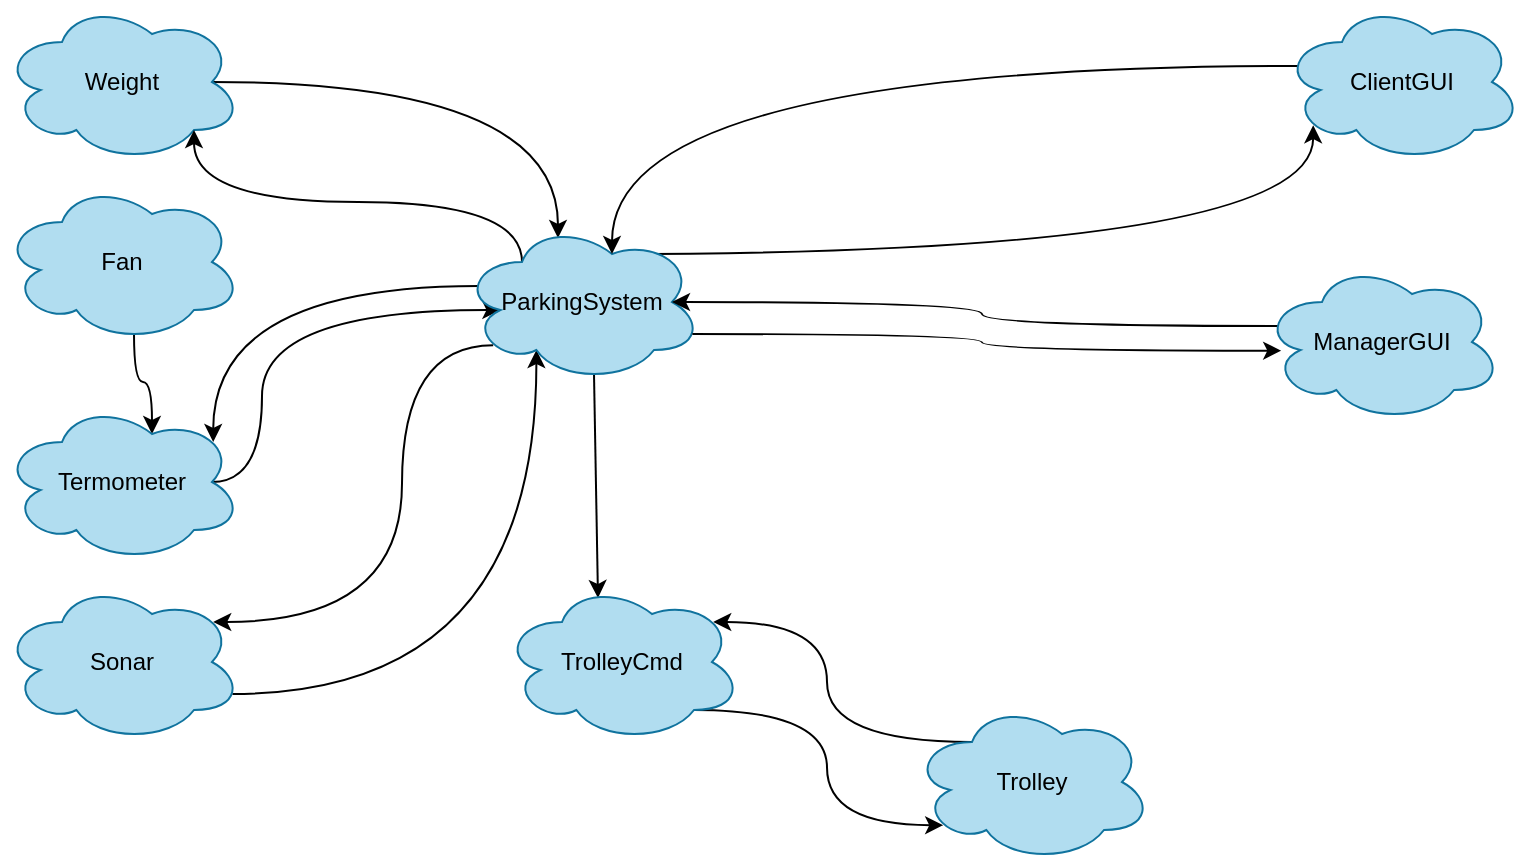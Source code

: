 <mxfile version="15.4.0" type="device"><diagram id="EdiDwyDIRHa2VZC-OQ1E" name="Pagina-1"><mxGraphModel dx="1422" dy="862" grid="1" gridSize="10" guides="1" tooltips="1" connect="1" arrows="1" fold="1" page="1" pageScale="1" pageWidth="827" pageHeight="1169" math="0" shadow="0"><root><mxCell id="0"/><mxCell id="1" parent="0"/><mxCell id="plelvgjtoqfA7Sm3AskP-1" style="edgeStyle=orthogonalEdgeStyle;curved=1;rounded=0;orthogonalLoop=1;jettySize=auto;html=1;exitX=0.25;exitY=0.25;exitDx=0;exitDy=0;exitPerimeter=0;entryX=0.88;entryY=0.25;entryDx=0;entryDy=0;entryPerimeter=0;" parent="1" source="plelvgjtoqfA7Sm3AskP-2" target="plelvgjtoqfA7Sm3AskP-18" edge="1"><mxGeometry relative="1" as="geometry"/></mxCell><mxCell id="plelvgjtoqfA7Sm3AskP-2" value="Trolley" style="ellipse;shape=cloud;whiteSpace=wrap;html=1;fillColor=#b1ddf0;strokeColor=#10739e;" parent="1" vertex="1"><mxGeometry x="485" y="420" width="120" height="80" as="geometry"/></mxCell><mxCell id="plelvgjtoqfA7Sm3AskP-3" style="edgeStyle=orthogonalEdgeStyle;curved=1;rounded=0;orthogonalLoop=1;jettySize=auto;html=1;exitX=0.96;exitY=0.7;exitDx=0;exitDy=0;exitPerimeter=0;entryX=0.31;entryY=0.8;entryDx=0;entryDy=0;entryPerimeter=0;" parent="1" source="plelvgjtoqfA7Sm3AskP-4" target="plelvgjtoqfA7Sm3AskP-14" edge="1"><mxGeometry relative="1" as="geometry"><Array as="points"><mxPoint x="297" y="416"/></Array></mxGeometry></mxCell><mxCell id="plelvgjtoqfA7Sm3AskP-4" value="Sonar" style="ellipse;shape=cloud;whiteSpace=wrap;html=1;fillColor=#b1ddf0;strokeColor=#10739e;" parent="1" vertex="1"><mxGeometry x="30" y="360" width="120" height="80" as="geometry"/></mxCell><mxCell id="plelvgjtoqfA7Sm3AskP-6" style="edgeStyle=orthogonalEdgeStyle;curved=1;rounded=0;orthogonalLoop=1;jettySize=auto;html=1;exitX=0.55;exitY=0.95;exitDx=0;exitDy=0;exitPerimeter=0;entryX=0.625;entryY=0.2;entryDx=0;entryDy=0;entryPerimeter=0;" parent="1" source="plelvgjtoqfA7Sm3AskP-7" target="plelvgjtoqfA7Sm3AskP-9" edge="1"><mxGeometry relative="1" as="geometry"/></mxCell><mxCell id="plelvgjtoqfA7Sm3AskP-7" value="Fan" style="ellipse;shape=cloud;whiteSpace=wrap;html=1;fillColor=#b1ddf0;strokeColor=#10739e;" parent="1" vertex="1"><mxGeometry x="30" y="160" width="120" height="80" as="geometry"/></mxCell><mxCell id="plelvgjtoqfA7Sm3AskP-8" style="edgeStyle=orthogonalEdgeStyle;curved=1;rounded=0;orthogonalLoop=1;jettySize=auto;html=1;exitX=0.875;exitY=0.5;exitDx=0;exitDy=0;exitPerimeter=0;entryX=0.16;entryY=0.55;entryDx=0;entryDy=0;entryPerimeter=0;" parent="1" source="plelvgjtoqfA7Sm3AskP-9" target="plelvgjtoqfA7Sm3AskP-14" edge="1"><mxGeometry relative="1" as="geometry"><Array as="points"><mxPoint x="160" y="310"/><mxPoint x="160" y="224"/></Array></mxGeometry></mxCell><mxCell id="plelvgjtoqfA7Sm3AskP-9" value="Termometer" style="ellipse;shape=cloud;whiteSpace=wrap;html=1;fillColor=#b1ddf0;strokeColor=#10739e;" parent="1" vertex="1"><mxGeometry x="30" y="270" width="120" height="80" as="geometry"/></mxCell><mxCell id="plelvgjtoqfA7Sm3AskP-10" style="edgeStyle=orthogonalEdgeStyle;rounded=0;orthogonalLoop=1;jettySize=auto;html=1;exitX=0.875;exitY=0.5;exitDx=0;exitDy=0;exitPerimeter=0;entryX=0.4;entryY=0.1;entryDx=0;entryDy=0;entryPerimeter=0;curved=1;" parent="1" source="plelvgjtoqfA7Sm3AskP-11" target="plelvgjtoqfA7Sm3AskP-14" edge="1"><mxGeometry relative="1" as="geometry"/></mxCell><mxCell id="plelvgjtoqfA7Sm3AskP-11" value="Weight" style="ellipse;shape=cloud;whiteSpace=wrap;html=1;fillColor=#b1ddf0;strokeColor=#10739e;" parent="1" vertex="1"><mxGeometry x="30" y="70" width="120" height="80" as="geometry"/></mxCell><mxCell id="plelvgjtoqfA7Sm3AskP-12" style="edgeStyle=none;rounded=0;orthogonalLoop=1;jettySize=auto;html=1;exitX=0.55;exitY=0.95;exitDx=0;exitDy=0;exitPerimeter=0;entryX=0.4;entryY=0.1;entryDx=0;entryDy=0;entryPerimeter=0;" parent="1" source="plelvgjtoqfA7Sm3AskP-14" target="plelvgjtoqfA7Sm3AskP-18" edge="1"><mxGeometry relative="1" as="geometry"/></mxCell><mxCell id="plelvgjtoqfA7Sm3AskP-13" style="edgeStyle=orthogonalEdgeStyle;curved=1;rounded=0;orthogonalLoop=1;jettySize=auto;html=1;exitX=0.625;exitY=0.2;exitDx=0;exitDy=0;exitPerimeter=0;entryX=0.13;entryY=0.77;entryDx=0;entryDy=0;entryPerimeter=0;" parent="1" source="plelvgjtoqfA7Sm3AskP-14" target="plelvgjtoqfA7Sm3AskP-16" edge="1"><mxGeometry relative="1" as="geometry"/></mxCell><mxCell id="G3QkDZJMaTbh3g1DiiBu-2" style="edgeStyle=orthogonalEdgeStyle;rounded=0;orthogonalLoop=1;jettySize=auto;html=1;exitX=0.13;exitY=0.77;exitDx=0;exitDy=0;exitPerimeter=0;entryX=0.88;entryY=0.25;entryDx=0;entryDy=0;entryPerimeter=0;curved=1;" edge="1" parent="1" source="plelvgjtoqfA7Sm3AskP-14" target="plelvgjtoqfA7Sm3AskP-4"><mxGeometry relative="1" as="geometry"><Array as="points"><mxPoint x="230" y="242"/><mxPoint x="230" y="380"/></Array></mxGeometry></mxCell><mxCell id="G3QkDZJMaTbh3g1DiiBu-3" style="edgeStyle=orthogonalEdgeStyle;curved=1;rounded=0;orthogonalLoop=1;jettySize=auto;html=1;exitX=0.07;exitY=0.4;exitDx=0;exitDy=0;exitPerimeter=0;entryX=0.88;entryY=0.25;entryDx=0;entryDy=0;entryPerimeter=0;" edge="1" parent="1" source="plelvgjtoqfA7Sm3AskP-14" target="plelvgjtoqfA7Sm3AskP-9"><mxGeometry relative="1" as="geometry"/></mxCell><mxCell id="G3QkDZJMaTbh3g1DiiBu-5" style="edgeStyle=orthogonalEdgeStyle;curved=1;rounded=0;orthogonalLoop=1;jettySize=auto;html=1;exitX=0.25;exitY=0.25;exitDx=0;exitDy=0;exitPerimeter=0;entryX=0.8;entryY=0.8;entryDx=0;entryDy=0;entryPerimeter=0;" edge="1" parent="1" source="plelvgjtoqfA7Sm3AskP-14" target="plelvgjtoqfA7Sm3AskP-11"><mxGeometry relative="1" as="geometry"><Array as="points"><mxPoint x="290" y="170"/><mxPoint x="126" y="170"/></Array></mxGeometry></mxCell><mxCell id="plelvgjtoqfA7Sm3AskP-14" value="ParkingSystem" style="ellipse;shape=cloud;whiteSpace=wrap;html=1;fillColor=#b1ddf0;strokeColor=#10739e;" parent="1" vertex="1"><mxGeometry x="260" y="180" width="120" height="80" as="geometry"/></mxCell><mxCell id="plelvgjtoqfA7Sm3AskP-15" style="edgeStyle=orthogonalEdgeStyle;curved=1;rounded=0;orthogonalLoop=1;jettySize=auto;html=1;exitX=0.07;exitY=0.4;exitDx=0;exitDy=0;exitPerimeter=0;entryX=0.625;entryY=0.2;entryDx=0;entryDy=0;entryPerimeter=0;" parent="1" source="plelvgjtoqfA7Sm3AskP-16" target="plelvgjtoqfA7Sm3AskP-14" edge="1"><mxGeometry relative="1" as="geometry"/></mxCell><mxCell id="plelvgjtoqfA7Sm3AskP-16" value="ClientGUI" style="ellipse;shape=cloud;whiteSpace=wrap;html=1;fillColor=#b1ddf0;strokeColor=#10739e;" parent="1" vertex="1"><mxGeometry x="670" y="70" width="120" height="80" as="geometry"/></mxCell><mxCell id="plelvgjtoqfA7Sm3AskP-17" style="edgeStyle=orthogonalEdgeStyle;curved=1;rounded=0;orthogonalLoop=1;jettySize=auto;html=1;exitX=0.8;exitY=0.8;exitDx=0;exitDy=0;exitPerimeter=0;entryX=0.13;entryY=0.77;entryDx=0;entryDy=0;entryPerimeter=0;" parent="1" source="plelvgjtoqfA7Sm3AskP-18" target="plelvgjtoqfA7Sm3AskP-2" edge="1"><mxGeometry relative="1" as="geometry"/></mxCell><mxCell id="plelvgjtoqfA7Sm3AskP-18" value="TrolleyCmd" style="ellipse;shape=cloud;whiteSpace=wrap;html=1;fillColor=#b1ddf0;strokeColor=#10739e;" parent="1" vertex="1"><mxGeometry x="280" y="360" width="120" height="80" as="geometry"/></mxCell><mxCell id="plelvgjtoqfA7Sm3AskP-19" style="edgeStyle=orthogonalEdgeStyle;curved=1;rounded=0;orthogonalLoop=1;jettySize=auto;html=1;exitX=0.07;exitY=0.4;exitDx=0;exitDy=0;exitPerimeter=0;entryX=0.875;entryY=0.5;entryDx=0;entryDy=0;entryPerimeter=0;" parent="1" source="plelvgjtoqfA7Sm3AskP-20" target="plelvgjtoqfA7Sm3AskP-14" edge="1"><mxGeometry relative="1" as="geometry"/></mxCell><mxCell id="plelvgjtoqfA7Sm3AskP-20" value="ManagerGUI" style="ellipse;shape=cloud;whiteSpace=wrap;html=1;fillColor=#b1ddf0;strokeColor=#10739e;" parent="1" vertex="1"><mxGeometry x="660" y="200" width="120" height="80" as="geometry"/></mxCell><mxCell id="plelvgjtoqfA7Sm3AskP-21" style="edgeStyle=orthogonalEdgeStyle;curved=1;rounded=0;orthogonalLoop=1;jettySize=auto;html=1;exitX=0.96;exitY=0.7;exitDx=0;exitDy=0;exitPerimeter=0;entryX=0.08;entryY=0.554;entryDx=0;entryDy=0;entryPerimeter=0;" parent="1" source="plelvgjtoqfA7Sm3AskP-14" target="plelvgjtoqfA7Sm3AskP-20" edge="1"><mxGeometry relative="1" as="geometry"><mxPoint x="678.4" y="242.0" as="sourcePoint"/><mxPoint x="620" y="290" as="targetPoint"/></mxGeometry></mxCell></root></mxGraphModel></diagram></mxfile>